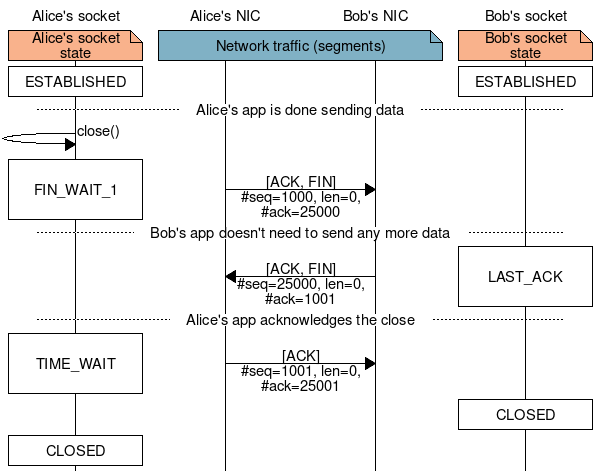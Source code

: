 msc {
  arcgradient = 0, width=600;
 
 A[label="Alice's socket"], 
 Adev[label="Alice's NIC"],
 Bdev[label="Bob's NIC"],
 B[label="Bob's socket"];

 A note A [label="Alice's socket state",textbgcolor="#f9b28c"],
 Adev note Bdev [label="Network traffic (segments)",textbgcolor="#80b1c5"],
 B note B [label="Bob's socket state",textbgcolor="#f9b28c"]
 ;


 A box A [label="ESTABLISHED"],
 B box B [label="ESTABLISHED"];
 
 --- [label="    Alice's app is done sending data    "];

 A => A [label="close()"];
 A box A [label="FIN_WAIT_1"],
 Adev => Bdev [label="\n[ACK, FIN]\n#seq=1000, len=0,\n#ack=25000"];
 
 --- [label="    Bob's app doesn't need to send any more data    "];
 
 B box B [label="LAST_ACK"],
 Bdev => Adev [label="\n[ACK, FIN]\n#seq=25000, len=0,\n#ack=1001"];
 
 --- [label="    Alice's app acknowledges the close    "];
 A box A [label="TIME_WAIT"],
 Adev => Bdev [label="\n[ACK]\n#seq=1001, len=0,\n#ack=25001"];
 B box B [label="CLOSED"];
 
 A box A [label="CLOSED"];

}

